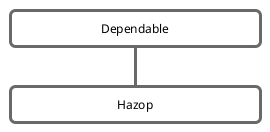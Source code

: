 @startwbs ABSWBS
' !include style.puml
<style>
  wbsDiagram {
    Linecolor DimGray
    BackgroundColor White
    RoundCorner 10
    Margin 10
    Shadowing 0
    LineThickness 3
    MaximumWidth 250
    MinimumWidth 250
    HorizontalAlignment center
    .done{
      BackgroundColor LawnGreen
    }
    .to_do{
      BackgroundColor Salmon
    }
    .TBD{
      BackgroundColor Yellow
    }
    legend {
      FontSize 16
      Margin 10
      BackGroundColor White
      LineThickness 0
    }
  }
</style>


+ Dependable
++ Hazop 
@endwbs
